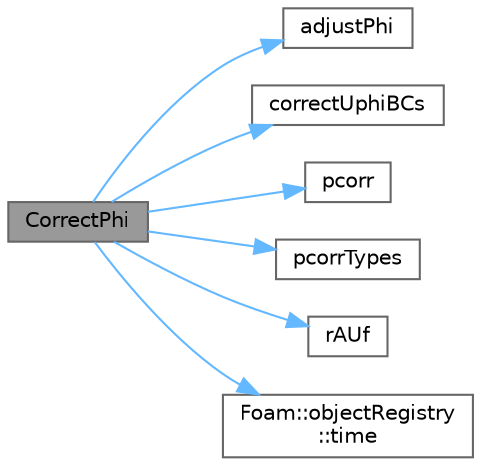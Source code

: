 digraph "CorrectPhi"
{
 // LATEX_PDF_SIZE
  bgcolor="transparent";
  edge [fontname=Helvetica,fontsize=10,labelfontname=Helvetica,labelfontsize=10];
  node [fontname=Helvetica,fontsize=10,shape=box,height=0.2,width=0.4];
  rankdir="LR";
  Node1 [id="Node000001",label="CorrectPhi",height=0.2,width=0.4,color="gray40", fillcolor="grey60", style="filled", fontcolor="black",tooltip=" "];
  Node1 -> Node2 [id="edge1_Node000001_Node000002",color="steelblue1",style="solid",tooltip=" "];
  Node2 [id="Node000002",label="adjustPhi",height=0.2,width=0.4,color="grey40", fillcolor="white", style="filled",URL="$heatTransfer_2buoyantBoussinesqSimpleFoam_2pEqn_8H.html#ac6b67fc0ab6db9e2b5f2cc90bca8e3b2",tooltip=" "];
  Node1 -> Node3 [id="edge2_Node000001_Node000003",color="steelblue1",style="solid",tooltip=" "];
  Node3 [id="Node000003",label="correctUphiBCs",height=0.2,width=0.4,color="grey40", fillcolor="white", style="filled",URL="$multiphase_2cavitatingFoam_2cavitatingDyMFoam_2correctPhi_8H.html#a677c8c5d9d8c56178e96ed5405e11dd9",tooltip=" "];
  Node1 -> Node4 [id="edge3_Node000001_Node000004",color="steelblue1",style="solid",tooltip=" "];
  Node4 [id="Node000004",label="pcorr",height=0.2,width=0.4,color="grey40", fillcolor="white", style="filled",URL="$compressible_2rhoPimpleFoam_2overRhoPimpleDyMFoam_2correctPhi_8H.html#a5afd94f92e758c9207931d4b9c0a36c5",tooltip=" "];
  Node1 -> Node5 [id="edge4_Node000001_Node000005",color="steelblue1",style="solid",tooltip=" "];
  Node5 [id="Node000005",label="pcorrTypes",height=0.2,width=0.4,color="grey40", fillcolor="white", style="filled",URL="$compressible_2rhoPimpleFoam_2overRhoPimpleDyMFoam_2correctPhi_8H.html#a4486acf3c691718083e3ca7aee28e94f",tooltip=" "];
  Node1 -> Node6 [id="edge5_Node000001_Node000006",color="steelblue1",style="solid",tooltip=" "];
  Node6 [id="Node000006",label="rAUf",height=0.2,width=0.4,color="grey40", fillcolor="white", style="filled",URL="$heatTransfer_2buoyantBoussinesqPimpleFoam_2pEqn_8H.html#ae693ae4c2085edc7ebb2aac47e046b2d",tooltip=" "];
  Node1 -> Node7 [id="edge6_Node000001_Node000007",color="steelblue1",style="solid",tooltip=" "];
  Node7 [id="Node000007",label="Foam::objectRegistry\l::time",height=0.2,width=0.4,color="grey40", fillcolor="white", style="filled",URL="$classFoam_1_1objectRegistry.html#a6da2efe24eb125ba12790511a42aa05c",tooltip=" "];
}
